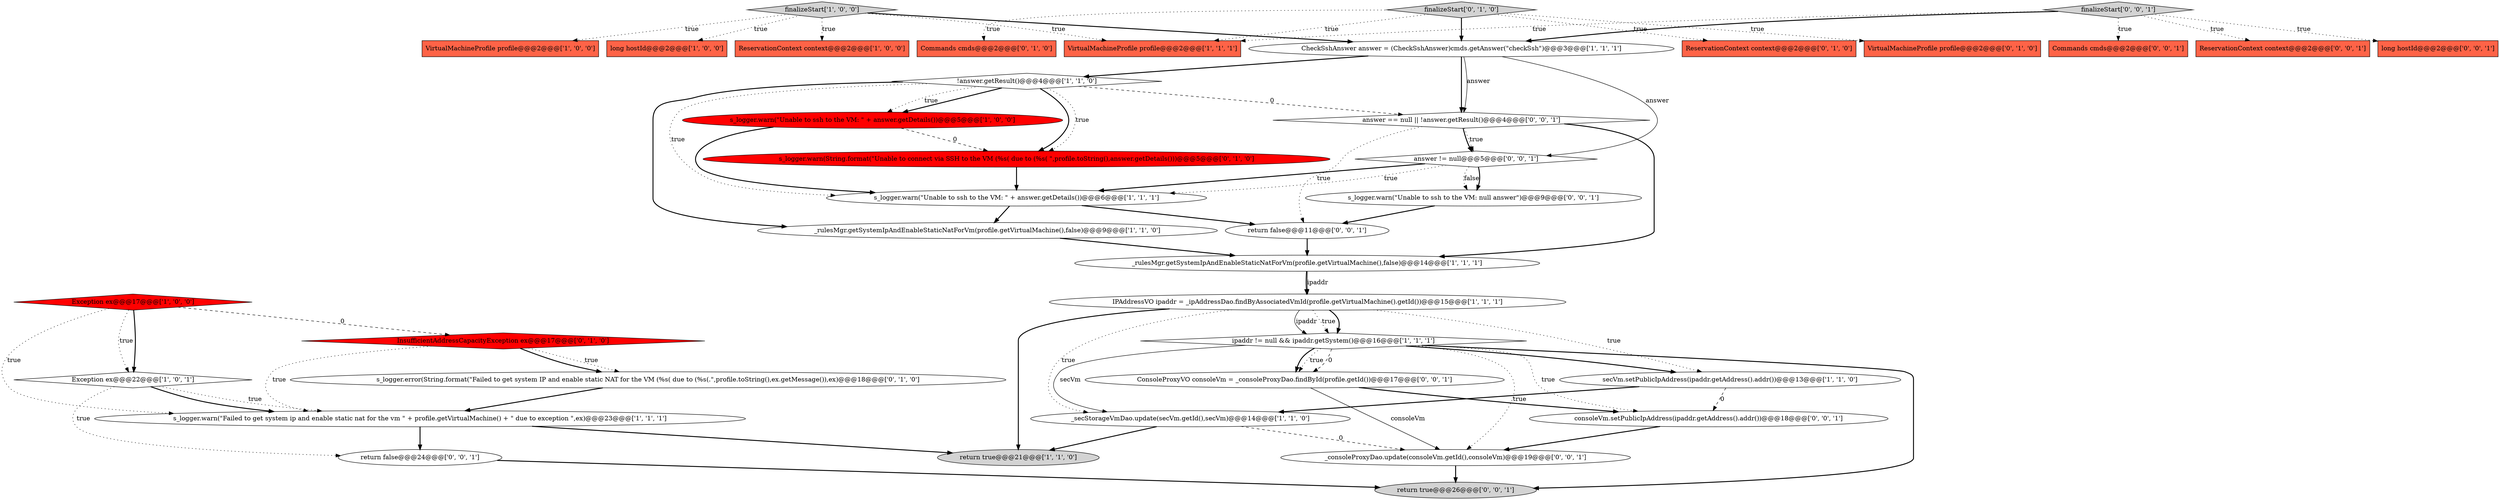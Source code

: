 digraph {
12 [style = filled, label = "VirtualMachineProfile profile@@@2@@@['1', '0', '0']", fillcolor = tomato, shape = box image = "AAA0AAABBB1BBB"];
15 [style = filled, label = "s_logger.warn(\"Failed to get system ip and enable static nat for the vm \" + profile.getVirtualMachine() + \" due to exception \",ex)@@@23@@@['1', '1', '1']", fillcolor = white, shape = ellipse image = "AAA0AAABBB1BBB"];
31 [style = filled, label = "return false@@@24@@@['0', '0', '1']", fillcolor = white, shape = ellipse image = "AAA0AAABBB3BBB"];
21 [style = filled, label = "Commands cmds@@@2@@@['0', '1', '0']", fillcolor = tomato, shape = box image = "AAA0AAABBB2BBB"];
0 [style = filled, label = "Exception ex@@@22@@@['1', '0', '1']", fillcolor = white, shape = diamond image = "AAA0AAABBB1BBB"];
2 [style = filled, label = "s_logger.warn(\"Unable to ssh to the VM: \" + answer.getDetails())@@@6@@@['1', '1', '1']", fillcolor = white, shape = ellipse image = "AAA0AAABBB1BBB"];
3 [style = filled, label = "CheckSshAnswer answer = (CheckSshAnswer)cmds.getAnswer(\"checkSsh\")@@@3@@@['1', '1', '1']", fillcolor = white, shape = ellipse image = "AAA0AAABBB1BBB"];
16 [style = filled, label = "VirtualMachineProfile profile@@@2@@@['1', '1', '1']", fillcolor = tomato, shape = box image = "AAA0AAABBB1BBB"];
17 [style = filled, label = "finalizeStart['1', '0', '0']", fillcolor = lightgray, shape = diamond image = "AAA0AAABBB1BBB"];
4 [style = filled, label = "_rulesMgr.getSystemIpAndEnableStaticNatForVm(profile.getVirtualMachine(),false)@@@9@@@['1', '1', '0']", fillcolor = white, shape = ellipse image = "AAA0AAABBB1BBB"];
32 [style = filled, label = "return true@@@26@@@['0', '0', '1']", fillcolor = lightgray, shape = ellipse image = "AAA0AAABBB3BBB"];
36 [style = filled, label = "Commands cmds@@@2@@@['0', '0', '1']", fillcolor = tomato, shape = box image = "AAA0AAABBB3BBB"];
9 [style = filled, label = "s_logger.warn(\"Unable to ssh to the VM: \" + answer.getDetails())@@@5@@@['1', '0', '0']", fillcolor = red, shape = ellipse image = "AAA1AAABBB1BBB"];
22 [style = filled, label = "finalizeStart['0', '1', '0']", fillcolor = lightgray, shape = diamond image = "AAA0AAABBB2BBB"];
10 [style = filled, label = "IPAddressVO ipaddr = _ipAddressDao.findByAssociatedVmId(profile.getVirtualMachine().getId())@@@15@@@['1', '1', '1']", fillcolor = white, shape = ellipse image = "AAA0AAABBB1BBB"];
25 [style = filled, label = "s_logger.error(String.format(\"Failed to get system IP and enable static NAT for the VM (%s( due to (%s(.\",profile.toString(),ex.getMessage()),ex)@@@18@@@['0', '1', '0']", fillcolor = white, shape = ellipse image = "AAA0AAABBB2BBB"];
35 [style = filled, label = "ReservationContext context@@@2@@@['0', '0', '1']", fillcolor = tomato, shape = box image = "AAA0AAABBB3BBB"];
29 [style = filled, label = "_consoleProxyDao.update(consoleVm.getId(),consoleVm)@@@19@@@['0', '0', '1']", fillcolor = white, shape = ellipse image = "AAA0AAABBB3BBB"];
7 [style = filled, label = "long hostId@@@2@@@['1', '0', '0']", fillcolor = tomato, shape = box image = "AAA0AAABBB1BBB"];
19 [style = filled, label = "ReservationContext context@@@2@@@['0', '1', '0']", fillcolor = tomato, shape = box image = "AAA0AAABBB2BBB"];
14 [style = filled, label = "ReservationContext context@@@2@@@['1', '0', '0']", fillcolor = tomato, shape = box image = "AAA0AAABBB1BBB"];
20 [style = filled, label = "s_logger.warn(String.format(\"Unable to connect via SSH to the VM (%s( due to (%s( \",profile.toString(),answer.getDetails()))@@@5@@@['0', '1', '0']", fillcolor = red, shape = ellipse image = "AAA1AAABBB2BBB"];
27 [style = filled, label = "finalizeStart['0', '0', '1']", fillcolor = lightgray, shape = diamond image = "AAA0AAABBB3BBB"];
26 [style = filled, label = "answer != null@@@5@@@['0', '0', '1']", fillcolor = white, shape = diamond image = "AAA0AAABBB3BBB"];
23 [style = filled, label = "VirtualMachineProfile profile@@@2@@@['0', '1', '0']", fillcolor = tomato, shape = box image = "AAA0AAABBB2BBB"];
24 [style = filled, label = "InsufficientAddressCapacityException ex@@@17@@@['0', '1', '0']", fillcolor = red, shape = diamond image = "AAA1AAABBB2BBB"];
13 [style = filled, label = "_secStorageVmDao.update(secVm.getId(),secVm)@@@14@@@['1', '1', '0']", fillcolor = white, shape = ellipse image = "AAA0AAABBB1BBB"];
5 [style = filled, label = "_rulesMgr.getSystemIpAndEnableStaticNatForVm(profile.getVirtualMachine(),false)@@@14@@@['1', '1', '1']", fillcolor = white, shape = ellipse image = "AAA0AAABBB1BBB"];
30 [style = filled, label = "consoleVm.setPublicIpAddress(ipaddr.getAddress().addr())@@@18@@@['0', '0', '1']", fillcolor = white, shape = ellipse image = "AAA0AAABBB3BBB"];
33 [style = filled, label = "answer == null || !answer.getResult()@@@4@@@['0', '0', '1']", fillcolor = white, shape = diamond image = "AAA0AAABBB3BBB"];
1 [style = filled, label = "return true@@@21@@@['1', '1', '0']", fillcolor = lightgray, shape = ellipse image = "AAA0AAABBB1BBB"];
34 [style = filled, label = "s_logger.warn(\"Unable to ssh to the VM: null answer\")@@@9@@@['0', '0', '1']", fillcolor = white, shape = ellipse image = "AAA0AAABBB3BBB"];
38 [style = filled, label = "return false@@@11@@@['0', '0', '1']", fillcolor = white, shape = ellipse image = "AAA0AAABBB3BBB"];
6 [style = filled, label = "ipaddr != null && ipaddr.getSystem()@@@16@@@['1', '1', '1']", fillcolor = white, shape = diamond image = "AAA0AAABBB1BBB"];
18 [style = filled, label = "secVm.setPublicIpAddress(ipaddr.getAddress().addr())@@@13@@@['1', '1', '0']", fillcolor = white, shape = ellipse image = "AAA0AAABBB1BBB"];
11 [style = filled, label = "Exception ex@@@17@@@['1', '0', '0']", fillcolor = red, shape = diamond image = "AAA1AAABBB1BBB"];
8 [style = filled, label = "!answer.getResult()@@@4@@@['1', '1', '0']", fillcolor = white, shape = diamond image = "AAA0AAABBB1BBB"];
28 [style = filled, label = "ConsoleProxyVO consoleVm = _consoleProxyDao.findById(profile.getId())@@@17@@@['0', '0', '1']", fillcolor = white, shape = ellipse image = "AAA0AAABBB3BBB"];
37 [style = filled, label = "long hostId@@@2@@@['0', '0', '1']", fillcolor = tomato, shape = box image = "AAA0AAABBB3BBB"];
6->32 [style = bold, label=""];
10->18 [style = dotted, label="true"];
38->5 [style = bold, label=""];
5->10 [style = bold, label=""];
22->21 [style = dotted, label="true"];
26->34 [style = dotted, label="false"];
6->30 [style = dotted, label="true"];
10->6 [style = dotted, label="true"];
6->13 [style = solid, label="secVm"];
9->20 [style = dashed, label="0"];
22->19 [style = dotted, label="true"];
22->23 [style = dotted, label="true"];
28->30 [style = bold, label=""];
24->25 [style = dotted, label="true"];
9->2 [style = bold, label=""];
18->30 [style = dashed, label="0"];
26->2 [style = dotted, label="true"];
6->18 [style = bold, label=""];
31->32 [style = bold, label=""];
8->2 [style = dotted, label="true"];
0->15 [style = dotted, label="true"];
8->33 [style = dashed, label="0"];
26->34 [style = bold, label=""];
27->3 [style = bold, label=""];
13->29 [style = dashed, label="0"];
17->14 [style = dotted, label="true"];
3->33 [style = bold, label=""];
33->5 [style = bold, label=""];
27->37 [style = dotted, label="true"];
2->4 [style = bold, label=""];
10->6 [style = bold, label=""];
30->29 [style = bold, label=""];
0->15 [style = bold, label=""];
13->1 [style = bold, label=""];
33->26 [style = dotted, label="true"];
33->26 [style = bold, label=""];
3->26 [style = solid, label="answer"];
6->28 [style = dotted, label="true"];
20->2 [style = bold, label=""];
17->16 [style = dotted, label="true"];
2->38 [style = bold, label=""];
22->3 [style = bold, label=""];
0->31 [style = dotted, label="true"];
5->10 [style = solid, label="ipaddr"];
6->28 [style = dashed, label="0"];
26->2 [style = bold, label=""];
11->0 [style = bold, label=""];
8->20 [style = bold, label=""];
10->13 [style = dotted, label="true"];
17->12 [style = dotted, label="true"];
15->31 [style = bold, label=""];
28->29 [style = solid, label="consoleVm"];
24->25 [style = bold, label=""];
3->8 [style = bold, label=""];
29->32 [style = bold, label=""];
11->0 [style = dotted, label="true"];
22->16 [style = dotted, label="true"];
24->15 [style = dotted, label="true"];
6->29 [style = dotted, label="true"];
10->6 [style = solid, label="ipaddr"];
8->9 [style = bold, label=""];
18->13 [style = bold, label=""];
17->3 [style = bold, label=""];
25->15 [style = bold, label=""];
11->24 [style = dashed, label="0"];
17->7 [style = dotted, label="true"];
8->20 [style = dotted, label="true"];
33->38 [style = dotted, label="true"];
8->9 [style = dotted, label="true"];
8->4 [style = bold, label=""];
34->38 [style = bold, label=""];
11->15 [style = dotted, label="true"];
10->1 [style = bold, label=""];
27->35 [style = dotted, label="true"];
4->5 [style = bold, label=""];
27->36 [style = dotted, label="true"];
3->33 [style = solid, label="answer"];
6->28 [style = bold, label=""];
15->1 [style = bold, label=""];
27->16 [style = dotted, label="true"];
}
